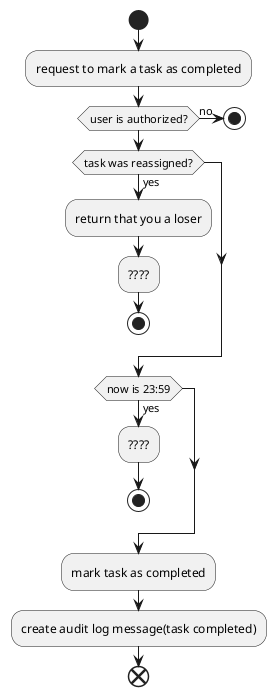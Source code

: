 @startuml Completed task
    start
    :request to mark a task as completed;
    if (user is authorized?) then(no)
        stop
    endif
    if (task was reassigned?) then(yes)
        :return that you a loser;
        :????;
        stop
    endif

    if (now is 23:59) then(yes)
        :????;
        stop
    endif
    :mark task as completed;
    :create audit log message(task completed);
    end
@enduml